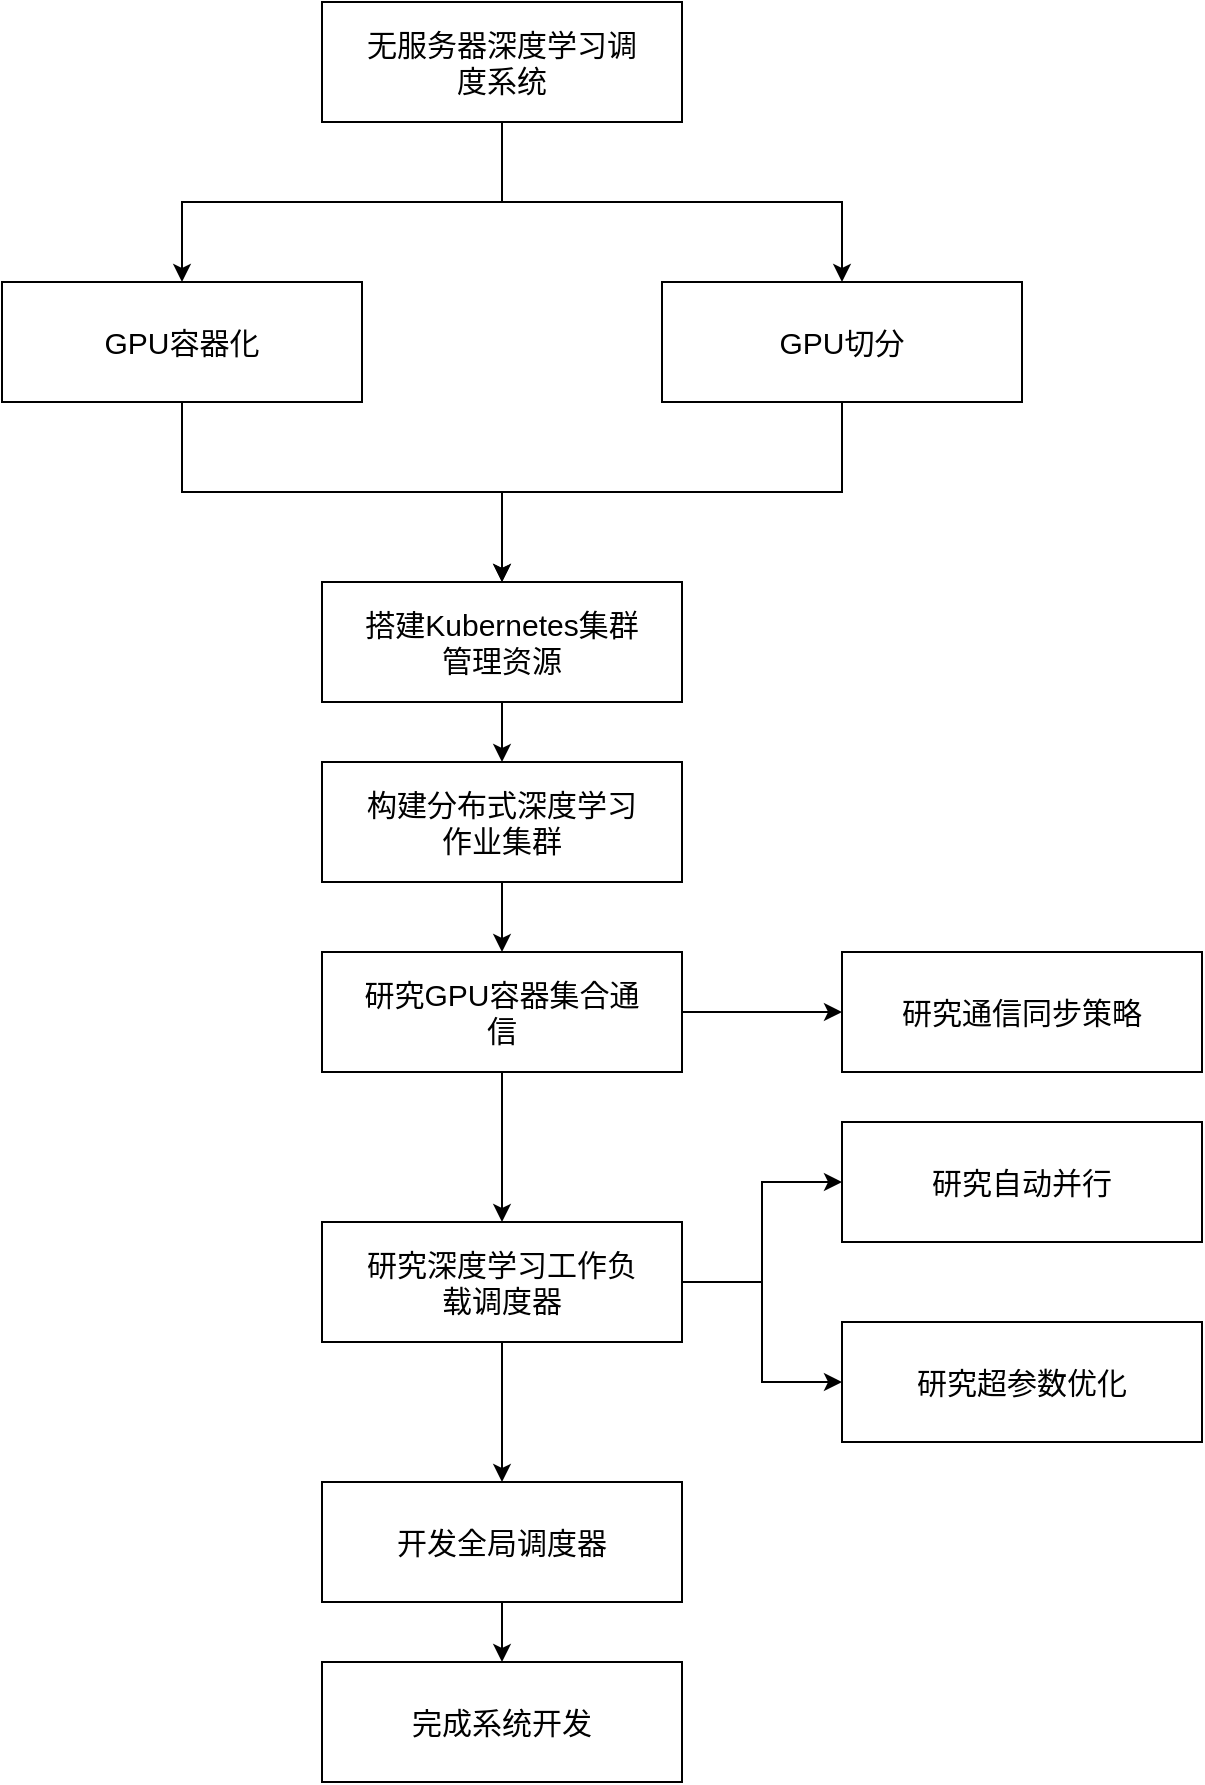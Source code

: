 <mxfile version="20.2.8" type="github">
  <diagram id="Bvw8Q_ZlzUwAOTLL77qt" name="第 1 页">
    <mxGraphModel dx="1093" dy="507" grid="1" gridSize="10" guides="1" tooltips="1" connect="1" arrows="1" fold="1" page="1" pageScale="1" pageWidth="2000" pageHeight="1169" math="0" shadow="0">
      <root>
        <mxCell id="0" />
        <mxCell id="1" parent="0" />
        <mxCell id="rej7hG4qoXzLwgBELB5J-10" style="edgeStyle=orthogonalEdgeStyle;rounded=0;orthogonalLoop=1;jettySize=auto;html=1;exitX=0.5;exitY=1;exitDx=0;exitDy=0;entryX=0.5;entryY=0;entryDx=0;entryDy=0;fontSize=15;spacingLeft=15;spacingRight=15;" parent="1" source="rej7hG4qoXzLwgBELB5J-1" target="rej7hG4qoXzLwgBELB5J-3" edge="1">
          <mxGeometry relative="1" as="geometry" />
        </mxCell>
        <mxCell id="rej7hG4qoXzLwgBELB5J-13" style="edgeStyle=orthogonalEdgeStyle;rounded=0;orthogonalLoop=1;jettySize=auto;html=1;exitX=0.5;exitY=1;exitDx=0;exitDy=0;fontSize=15;spacingLeft=15;spacingRight=15;" parent="1" source="rej7hG4qoXzLwgBELB5J-1" target="rej7hG4qoXzLwgBELB5J-11" edge="1">
          <mxGeometry relative="1" as="geometry" />
        </mxCell>
        <mxCell id="rej7hG4qoXzLwgBELB5J-1" value="无服务器深度学习调度系统" style="rounded=0;whiteSpace=wrap;html=1;fontSize=15;spacingLeft=15;spacingRight=15;" parent="1" vertex="1">
          <mxGeometry x="400" y="80" width="180" height="60" as="geometry" />
        </mxCell>
        <mxCell id="rej7hG4qoXzLwgBELB5J-17" style="edgeStyle=orthogonalEdgeStyle;rounded=0;orthogonalLoop=1;jettySize=auto;html=1;exitX=0.5;exitY=1;exitDx=0;exitDy=0;fontSize=15;spacingLeft=15;spacingRight=15;" parent="1" source="rej7hG4qoXzLwgBELB5J-3" target="rej7hG4qoXzLwgBELB5J-14" edge="1">
          <mxGeometry relative="1" as="geometry" />
        </mxCell>
        <mxCell id="rej7hG4qoXzLwgBELB5J-3" value="GPU容器化" style="rounded=0;whiteSpace=wrap;html=1;fontSize=15;spacingLeft=15;spacingRight=15;" parent="1" vertex="1">
          <mxGeometry x="240" y="220" width="180" height="60" as="geometry" />
        </mxCell>
        <mxCell id="rej7hG4qoXzLwgBELB5J-19" style="edgeStyle=orthogonalEdgeStyle;rounded=0;orthogonalLoop=1;jettySize=auto;html=1;exitX=0.5;exitY=1;exitDx=0;exitDy=0;fontSize=15;spacingLeft=15;spacingRight=15;" parent="1" source="rej7hG4qoXzLwgBELB5J-11" target="rej7hG4qoXzLwgBELB5J-14" edge="1">
          <mxGeometry relative="1" as="geometry" />
        </mxCell>
        <mxCell id="rej7hG4qoXzLwgBELB5J-11" value="GPU切分" style="rounded=0;whiteSpace=wrap;html=1;fontSize=15;spacingLeft=15;spacingRight=15;" parent="1" vertex="1">
          <mxGeometry x="570" y="220" width="180" height="60" as="geometry" />
        </mxCell>
        <mxCell id="rej7hG4qoXzLwgBELB5J-22" style="edgeStyle=orthogonalEdgeStyle;rounded=0;orthogonalLoop=1;jettySize=auto;html=1;exitX=0.5;exitY=1;exitDx=0;exitDy=0;entryX=0.5;entryY=0;entryDx=0;entryDy=0;fontSize=15;spacingLeft=15;spacingRight=15;" parent="1" source="rej7hG4qoXzLwgBELB5J-14" target="rej7hG4qoXzLwgBELB5J-21" edge="1">
          <mxGeometry relative="1" as="geometry" />
        </mxCell>
        <mxCell id="rej7hG4qoXzLwgBELB5J-14" value="搭建Kubernetes集群管理资源" style="rounded=0;whiteSpace=wrap;html=1;fontSize=15;spacingLeft=15;spacingRight=15;" parent="1" vertex="1">
          <mxGeometry x="400" y="370" width="180" height="60" as="geometry" />
        </mxCell>
        <mxCell id="rej7hG4qoXzLwgBELB5J-32" style="edgeStyle=orthogonalEdgeStyle;rounded=0;orthogonalLoop=1;jettySize=auto;html=1;exitX=0.5;exitY=1;exitDx=0;exitDy=0;fontSize=15;spacingLeft=15;spacingRight=15;" parent="1" source="rej7hG4qoXzLwgBELB5J-20" target="rej7hG4qoXzLwgBELB5J-24" edge="1">
          <mxGeometry relative="1" as="geometry" />
        </mxCell>
        <mxCell id="rej7hG4qoXzLwgBELB5J-38" style="edgeStyle=orthogonalEdgeStyle;rounded=0;orthogonalLoop=1;jettySize=auto;html=1;exitX=1;exitY=0.5;exitDx=0;exitDy=0;entryX=0;entryY=0.5;entryDx=0;entryDy=0;fontSize=15;spacingLeft=15;spacingRight=15;" parent="1" source="rej7hG4qoXzLwgBELB5J-20" target="rej7hG4qoXzLwgBELB5J-37" edge="1">
          <mxGeometry relative="1" as="geometry" />
        </mxCell>
        <mxCell id="rej7hG4qoXzLwgBELB5J-20" value="研究GPU容器集合通信" style="rounded=0;horizontal=1;verticalAlign=middle;align=center;whiteSpace=wrap;html=1;labelPosition=center;verticalLabelPosition=middle;fontSize=15;spacingLeft=15;spacingRight=15;" parent="1" vertex="1">
          <mxGeometry x="400" y="555" width="180" height="60" as="geometry" />
        </mxCell>
        <mxCell id="rej7hG4qoXzLwgBELB5J-31" style="edgeStyle=orthogonalEdgeStyle;rounded=0;orthogonalLoop=1;jettySize=auto;html=1;exitX=0.5;exitY=1;exitDx=0;exitDy=0;fontSize=15;spacingLeft=15;spacingRight=15;" parent="1" source="rej7hG4qoXzLwgBELB5J-21" target="rej7hG4qoXzLwgBELB5J-20" edge="1">
          <mxGeometry relative="1" as="geometry" />
        </mxCell>
        <mxCell id="rej7hG4qoXzLwgBELB5J-21" value="构建分布式深度学习作业集群" style="rounded=0;whiteSpace=wrap;html=1;fontSize=15;spacingLeft=15;spacingRight=15;" parent="1" vertex="1">
          <mxGeometry x="400" y="460" width="180" height="60" as="geometry" />
        </mxCell>
        <mxCell id="rej7hG4qoXzLwgBELB5J-39" style="edgeStyle=orthogonalEdgeStyle;rounded=0;orthogonalLoop=1;jettySize=auto;html=1;exitX=1;exitY=0.5;exitDx=0;exitDy=0;entryX=0;entryY=0.5;entryDx=0;entryDy=0;fontSize=15;spacingLeft=15;spacingRight=15;" parent="1" source="rej7hG4qoXzLwgBELB5J-24" target="rej7hG4qoXzLwgBELB5J-33" edge="1">
          <mxGeometry relative="1" as="geometry" />
        </mxCell>
        <mxCell id="rej7hG4qoXzLwgBELB5J-40" style="edgeStyle=orthogonalEdgeStyle;rounded=0;orthogonalLoop=1;jettySize=auto;html=1;exitX=1;exitY=0.5;exitDx=0;exitDy=0;entryX=0;entryY=0.5;entryDx=0;entryDy=0;fontSize=15;spacingLeft=15;spacingRight=15;" parent="1" source="rej7hG4qoXzLwgBELB5J-24" target="rej7hG4qoXzLwgBELB5J-36" edge="1">
          <mxGeometry relative="1" as="geometry" />
        </mxCell>
        <mxCell id="rej7hG4qoXzLwgBELB5J-41" style="edgeStyle=orthogonalEdgeStyle;rounded=0;orthogonalLoop=1;jettySize=auto;html=1;exitX=0.5;exitY=1;exitDx=0;exitDy=0;entryX=0.5;entryY=0;entryDx=0;entryDy=0;fontSize=15;spacingLeft=15;spacingRight=15;" parent="1" source="rej7hG4qoXzLwgBELB5J-24" target="rej7hG4qoXzLwgBELB5J-25" edge="1">
          <mxGeometry relative="1" as="geometry" />
        </mxCell>
        <mxCell id="rej7hG4qoXzLwgBELB5J-24" value="研究深度学习工作负载调度器" style="rounded=0;horizontal=1;verticalAlign=middle;align=center;whiteSpace=wrap;html=1;labelPosition=center;verticalLabelPosition=middle;fontSize=15;spacingLeft=15;spacingRight=15;" parent="1" vertex="1">
          <mxGeometry x="400" y="690" width="180" height="60" as="geometry" />
        </mxCell>
        <mxCell id="rej7hG4qoXzLwgBELB5J-46" style="edgeStyle=orthogonalEdgeStyle;rounded=0;orthogonalLoop=1;jettySize=auto;html=1;exitX=0.5;exitY=1;exitDx=0;exitDy=0;entryX=0.5;entryY=0;entryDx=0;entryDy=0;fontSize=15;spacingLeft=15;spacingRight=15;" parent="1" source="rej7hG4qoXzLwgBELB5J-25" target="rej7hG4qoXzLwgBELB5J-45" edge="1">
          <mxGeometry relative="1" as="geometry" />
        </mxCell>
        <mxCell id="rej7hG4qoXzLwgBELB5J-25" value="开发全局调度器" style="rounded=0;horizontal=1;verticalAlign=middle;align=center;whiteSpace=wrap;html=1;labelPosition=center;verticalLabelPosition=middle;fontSize=15;spacingLeft=15;spacingRight=15;" parent="1" vertex="1">
          <mxGeometry x="400" y="820" width="180" height="60" as="geometry" />
        </mxCell>
        <mxCell id="rej7hG4qoXzLwgBELB5J-33" value="研究自动并行" style="rounded=0;horizontal=1;verticalAlign=middle;align=center;whiteSpace=wrap;html=1;labelPosition=center;verticalLabelPosition=middle;fontSize=15;spacingLeft=15;spacingRight=15;" parent="1" vertex="1">
          <mxGeometry x="660" y="640" width="180" height="60" as="geometry" />
        </mxCell>
        <mxCell id="rej7hG4qoXzLwgBELB5J-36" value="研究超参数优化" style="rounded=0;horizontal=1;verticalAlign=middle;align=center;whiteSpace=wrap;html=1;labelPosition=center;verticalLabelPosition=middle;fontSize=15;spacingLeft=15;spacingRight=15;" parent="1" vertex="1">
          <mxGeometry x="660" y="740" width="180" height="60" as="geometry" />
        </mxCell>
        <mxCell id="rej7hG4qoXzLwgBELB5J-37" value="研究通信同步策略" style="rounded=0;horizontal=1;verticalAlign=middle;align=center;whiteSpace=wrap;html=1;labelPosition=center;verticalLabelPosition=middle;fontSize=15;spacingLeft=15;spacingRight=15;" parent="1" vertex="1">
          <mxGeometry x="660" y="555" width="180" height="60" as="geometry" />
        </mxCell>
        <mxCell id="rej7hG4qoXzLwgBELB5J-45" value="完成系统开发" style="rounded=0;horizontal=1;verticalAlign=middle;align=center;whiteSpace=wrap;html=1;labelPosition=center;verticalLabelPosition=middle;fontSize=15;spacingLeft=15;spacingRight=15;" parent="1" vertex="1">
          <mxGeometry x="400" y="910" width="180" height="60" as="geometry" />
        </mxCell>
      </root>
    </mxGraphModel>
  </diagram>
</mxfile>
